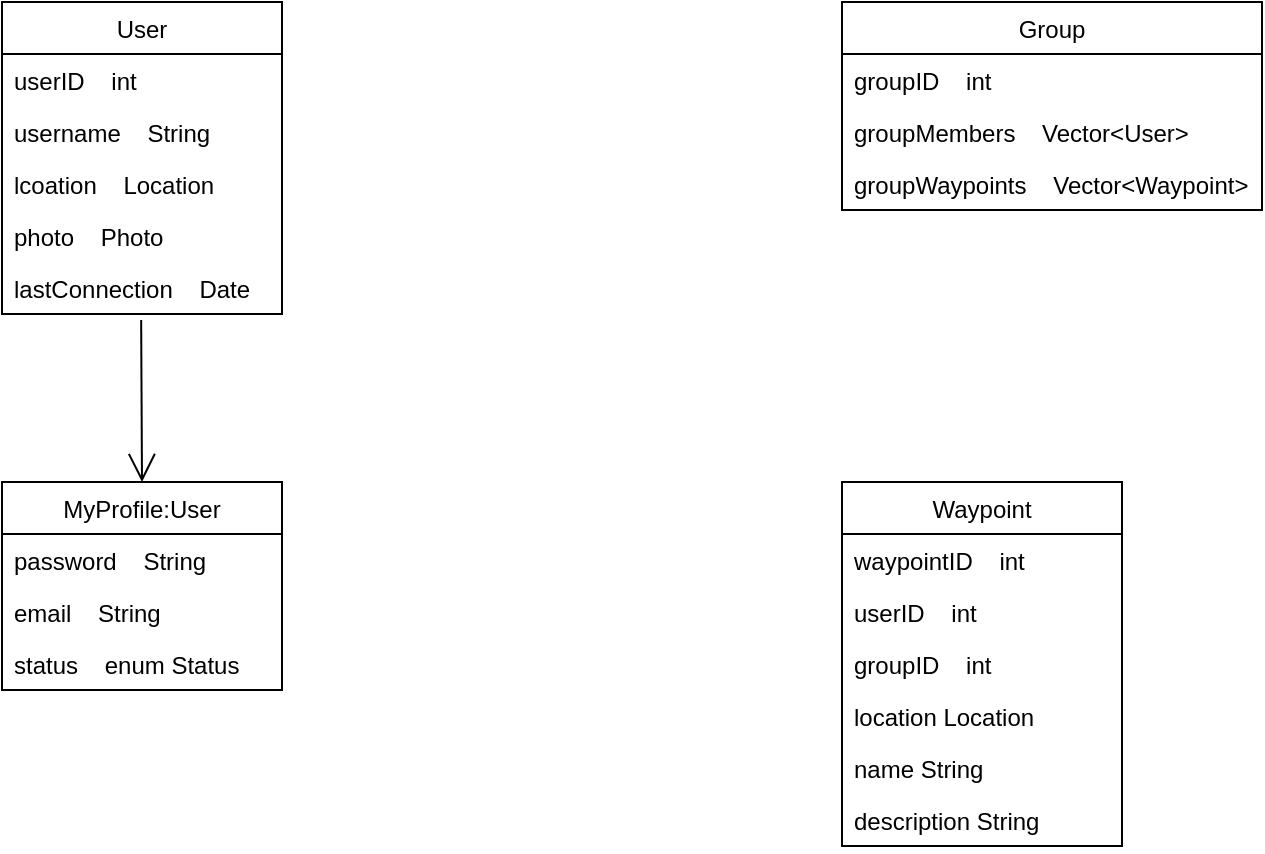 <mxfile version="15.5.9" type="google"><diagram name="Page-1" id="e7e014a7-5840-1c2e-5031-d8a46d1fe8dd"><mxGraphModel dx="1038" dy="539" grid="1" gridSize="10" guides="1" tooltips="1" connect="1" arrows="1" fold="1" page="1" pageScale="1" pageWidth="1169" pageHeight="826" background="none" math="0" shadow="0"><root><mxCell id="0"/><mxCell id="1" parent="0"/><mxCell id="qqRbnoPPOB9WzxKvvpyD-42" value="User" style="swimlane;fontStyle=0;childLayout=stackLayout;horizontal=1;startSize=26;fillColor=none;horizontalStack=0;resizeParent=1;resizeParentMax=0;resizeLast=0;collapsible=1;marginBottom=0;" vertex="1" parent="1"><mxGeometry x="90" y="80" width="140" height="156" as="geometry"/></mxCell><mxCell id="qqRbnoPPOB9WzxKvvpyD-43" value="userID    int&#10;" style="text;strokeColor=none;fillColor=none;align=left;verticalAlign=top;spacingLeft=4;spacingRight=4;overflow=hidden;rotatable=0;points=[[0,0.5],[1,0.5]];portConstraint=eastwest;" vertex="1" parent="qqRbnoPPOB9WzxKvvpyD-42"><mxGeometry y="26" width="140" height="26" as="geometry"/></mxCell><mxCell id="qqRbnoPPOB9WzxKvvpyD-44" value="username    String" style="text;strokeColor=none;fillColor=none;align=left;verticalAlign=top;spacingLeft=4;spacingRight=4;overflow=hidden;rotatable=0;points=[[0,0.5],[1,0.5]];portConstraint=eastwest;" vertex="1" parent="qqRbnoPPOB9WzxKvvpyD-42"><mxGeometry y="52" width="140" height="26" as="geometry"/></mxCell><mxCell id="qqRbnoPPOB9WzxKvvpyD-45" value="lcoation    Location&#10;&#10;" style="text;strokeColor=none;fillColor=none;align=left;verticalAlign=top;spacingLeft=4;spacingRight=4;overflow=hidden;rotatable=0;points=[[0,0.5],[1,0.5]];portConstraint=eastwest;" vertex="1" parent="qqRbnoPPOB9WzxKvvpyD-42"><mxGeometry y="78" width="140" height="26" as="geometry"/></mxCell><mxCell id="qqRbnoPPOB9WzxKvvpyD-46" value="photo    Photo" style="text;strokeColor=none;fillColor=none;align=left;verticalAlign=top;spacingLeft=4;spacingRight=4;overflow=hidden;rotatable=0;points=[[0,0.5],[1,0.5]];portConstraint=eastwest;" vertex="1" parent="qqRbnoPPOB9WzxKvvpyD-42"><mxGeometry y="104" width="140" height="26" as="geometry"/></mxCell><mxCell id="qqRbnoPPOB9WzxKvvpyD-47" value="lastConnection    Date" style="text;strokeColor=none;fillColor=none;align=left;verticalAlign=top;spacingLeft=4;spacingRight=4;overflow=hidden;rotatable=0;points=[[0,0.5],[1,0.5]];portConstraint=eastwest;" vertex="1" parent="qqRbnoPPOB9WzxKvvpyD-42"><mxGeometry y="130" width="140" height="26" as="geometry"/></mxCell><mxCell id="qqRbnoPPOB9WzxKvvpyD-48" value="MyProfile:User" style="swimlane;fontStyle=0;childLayout=stackLayout;horizontal=1;startSize=26;fillColor=none;horizontalStack=0;resizeParent=1;resizeParentMax=0;resizeLast=0;collapsible=1;marginBottom=0;" vertex="1" parent="1"><mxGeometry x="90" y="320" width="140" height="104" as="geometry"/></mxCell><mxCell id="qqRbnoPPOB9WzxKvvpyD-49" value="password    String&#10;&#10;" style="text;strokeColor=none;fillColor=none;align=left;verticalAlign=top;spacingLeft=4;spacingRight=4;overflow=hidden;rotatable=0;points=[[0,0.5],[1,0.5]];portConstraint=eastwest;" vertex="1" parent="qqRbnoPPOB9WzxKvvpyD-48"><mxGeometry y="26" width="140" height="26" as="geometry"/></mxCell><mxCell id="qqRbnoPPOB9WzxKvvpyD-50" value="email    String  &#10;&#10;" style="text;strokeColor=none;fillColor=none;align=left;verticalAlign=top;spacingLeft=4;spacingRight=4;overflow=hidden;rotatable=0;points=[[0,0.5],[1,0.5]];portConstraint=eastwest;" vertex="1" parent="qqRbnoPPOB9WzxKvvpyD-48"><mxGeometry y="52" width="140" height="26" as="geometry"/></mxCell><mxCell id="qqRbnoPPOB9WzxKvvpyD-51" value="status    enum Status" style="text;strokeColor=none;fillColor=none;align=left;verticalAlign=top;spacingLeft=4;spacingRight=4;overflow=hidden;rotatable=0;points=[[0,0.5],[1,0.5]];portConstraint=eastwest;" vertex="1" parent="qqRbnoPPOB9WzxKvvpyD-48"><mxGeometry y="78" width="140" height="26" as="geometry"/></mxCell><mxCell id="qqRbnoPPOB9WzxKvvpyD-52" value="Waypoint" style="swimlane;fontStyle=0;childLayout=stackLayout;horizontal=1;startSize=26;fillColor=none;horizontalStack=0;resizeParent=1;resizeParentMax=0;resizeLast=0;collapsible=1;marginBottom=0;" vertex="1" parent="1"><mxGeometry x="510" y="320" width="140" height="182" as="geometry"/></mxCell><mxCell id="qqRbnoPPOB9WzxKvvpyD-53" value="waypointID    int" style="text;strokeColor=none;fillColor=none;align=left;verticalAlign=top;spacingLeft=4;spacingRight=4;overflow=hidden;rotatable=0;points=[[0,0.5],[1,0.5]];portConstraint=eastwest;" vertex="1" parent="qqRbnoPPOB9WzxKvvpyD-52"><mxGeometry y="26" width="140" height="26" as="geometry"/></mxCell><mxCell id="qqRbnoPPOB9WzxKvvpyD-54" value="userID    int" style="text;strokeColor=none;fillColor=none;align=left;verticalAlign=top;spacingLeft=4;spacingRight=4;overflow=hidden;rotatable=0;points=[[0,0.5],[1,0.5]];portConstraint=eastwest;" vertex="1" parent="qqRbnoPPOB9WzxKvvpyD-52"><mxGeometry y="52" width="140" height="26" as="geometry"/></mxCell><mxCell id="qqRbnoPPOB9WzxKvvpyD-55" value="groupID    int" style="text;strokeColor=none;fillColor=none;align=left;verticalAlign=top;spacingLeft=4;spacingRight=4;overflow=hidden;rotatable=0;points=[[0,0.5],[1,0.5]];portConstraint=eastwest;" vertex="1" parent="qqRbnoPPOB9WzxKvvpyD-52"><mxGeometry y="78" width="140" height="26" as="geometry"/></mxCell><mxCell id="qqRbnoPPOB9WzxKvvpyD-56" value="location Location " style="text;strokeColor=none;fillColor=none;align=left;verticalAlign=top;spacingLeft=4;spacingRight=4;overflow=hidden;rotatable=0;points=[[0,0.5],[1,0.5]];portConstraint=eastwest;" vertex="1" parent="qqRbnoPPOB9WzxKvvpyD-52"><mxGeometry y="104" width="140" height="26" as="geometry"/></mxCell><mxCell id="qqRbnoPPOB9WzxKvvpyD-57" value="name String" style="text;strokeColor=none;fillColor=none;align=left;verticalAlign=top;spacingLeft=4;spacingRight=4;overflow=hidden;rotatable=0;points=[[0,0.5],[1,0.5]];portConstraint=eastwest;" vertex="1" parent="qqRbnoPPOB9WzxKvvpyD-52"><mxGeometry y="130" width="140" height="26" as="geometry"/></mxCell><mxCell id="qqRbnoPPOB9WzxKvvpyD-58" value="description String" style="text;strokeColor=none;fillColor=none;align=left;verticalAlign=top;spacingLeft=4;spacingRight=4;overflow=hidden;rotatable=0;points=[[0,0.5],[1,0.5]];portConstraint=eastwest;" vertex="1" parent="qqRbnoPPOB9WzxKvvpyD-52"><mxGeometry y="156" width="140" height="26" as="geometry"/></mxCell><mxCell id="qqRbnoPPOB9WzxKvvpyD-64" value="Group" style="swimlane;fontStyle=0;childLayout=stackLayout;horizontal=1;startSize=26;fillColor=none;horizontalStack=0;resizeParent=1;resizeParentMax=0;resizeLast=0;collapsible=1;marginBottom=0;" vertex="1" parent="1"><mxGeometry x="510" y="80" width="210" height="104" as="geometry"/></mxCell><mxCell id="qqRbnoPPOB9WzxKvvpyD-65" value="groupID    int" style="text;strokeColor=none;fillColor=none;align=left;verticalAlign=top;spacingLeft=4;spacingRight=4;overflow=hidden;rotatable=0;points=[[0,0.5],[1,0.5]];portConstraint=eastwest;" vertex="1" parent="qqRbnoPPOB9WzxKvvpyD-64"><mxGeometry y="26" width="210" height="26" as="geometry"/></mxCell><mxCell id="qqRbnoPPOB9WzxKvvpyD-66" value="groupMembers    Vector&lt;User&gt;" style="text;strokeColor=none;fillColor=none;align=left;verticalAlign=top;spacingLeft=4;spacingRight=4;overflow=hidden;rotatable=0;points=[[0,0.5],[1,0.5]];portConstraint=eastwest;" vertex="1" parent="qqRbnoPPOB9WzxKvvpyD-64"><mxGeometry y="52" width="210" height="26" as="geometry"/></mxCell><mxCell id="qqRbnoPPOB9WzxKvvpyD-67" value="groupWaypoints    Vector&lt;Waypoint&gt;" style="text;strokeColor=none;fillColor=none;align=left;verticalAlign=top;spacingLeft=4;spacingRight=4;overflow=hidden;rotatable=0;points=[[0,0.5],[1,0.5]];portConstraint=eastwest;" vertex="1" parent="qqRbnoPPOB9WzxKvvpyD-64"><mxGeometry y="78" width="210" height="26" as="geometry"/></mxCell><mxCell id="qqRbnoPPOB9WzxKvvpyD-72" value="" style="endArrow=open;endFill=1;endSize=12;html=1;rounded=0;entryX=0.5;entryY=0;entryDx=0;entryDy=0;exitX=0.497;exitY=1.115;exitDx=0;exitDy=0;exitPerimeter=0;" edge="1" parent="1" source="qqRbnoPPOB9WzxKvvpyD-47" target="qqRbnoPPOB9WzxKvvpyD-48"><mxGeometry width="160" relative="1" as="geometry"><mxPoint x="90" y="270" as="sourcePoint"/><mxPoint x="250" y="270" as="targetPoint"/></mxGeometry></mxCell></root></mxGraphModel></diagram></mxfile>